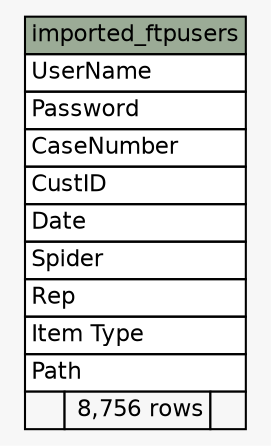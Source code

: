 // dot 2.2.1 on Windows 10 10.0
// SchemaSpy rev 590
digraph "imported_ftpusers" {
  graph [
    rankdir="RL"
    bgcolor="#f7f7f7"
    nodesep="0.18"
    ranksep="0.46"
    fontname="Helvetica"
    fontsize="11"
  ];
  node [
    fontname="Helvetica"
    fontsize="11"
    shape="plaintext"
  ];
  edge [
    arrowsize="0.8"
  ];
  "imported_ftpusers" [
    label=<
    <TABLE BORDER="0" CELLBORDER="1" CELLSPACING="0" BGCOLOR="#ffffff">
      <TR><TD COLSPAN="3" BGCOLOR="#9bab96" ALIGN="CENTER">imported_ftpusers</TD></TR>
      <TR><TD PORT="UserName" COLSPAN="3" ALIGN="LEFT">UserName</TD></TR>
      <TR><TD PORT="Password" COLSPAN="3" ALIGN="LEFT">Password</TD></TR>
      <TR><TD PORT="CaseNumber" COLSPAN="3" ALIGN="LEFT">CaseNumber</TD></TR>
      <TR><TD PORT="CustID" COLSPAN="3" ALIGN="LEFT">CustID</TD></TR>
      <TR><TD PORT="Date" COLSPAN="3" ALIGN="LEFT">Date</TD></TR>
      <TR><TD PORT="Spider" COLSPAN="3" ALIGN="LEFT">Spider</TD></TR>
      <TR><TD PORT="Rep" COLSPAN="3" ALIGN="LEFT">Rep</TD></TR>
      <TR><TD PORT="Item Type" COLSPAN="3" ALIGN="LEFT">Item Type</TD></TR>
      <TR><TD PORT="Path" COLSPAN="3" ALIGN="LEFT">Path</TD></TR>
      <TR><TD ALIGN="LEFT" BGCOLOR="#f7f7f7">  </TD><TD ALIGN="RIGHT" BGCOLOR="#f7f7f7">8,756 rows</TD><TD ALIGN="RIGHT" BGCOLOR="#f7f7f7">  </TD></TR>
    </TABLE>>
    URL="tables/imported_ftpusers.html"
    tooltip="imported_ftpusers"
  ];
}
